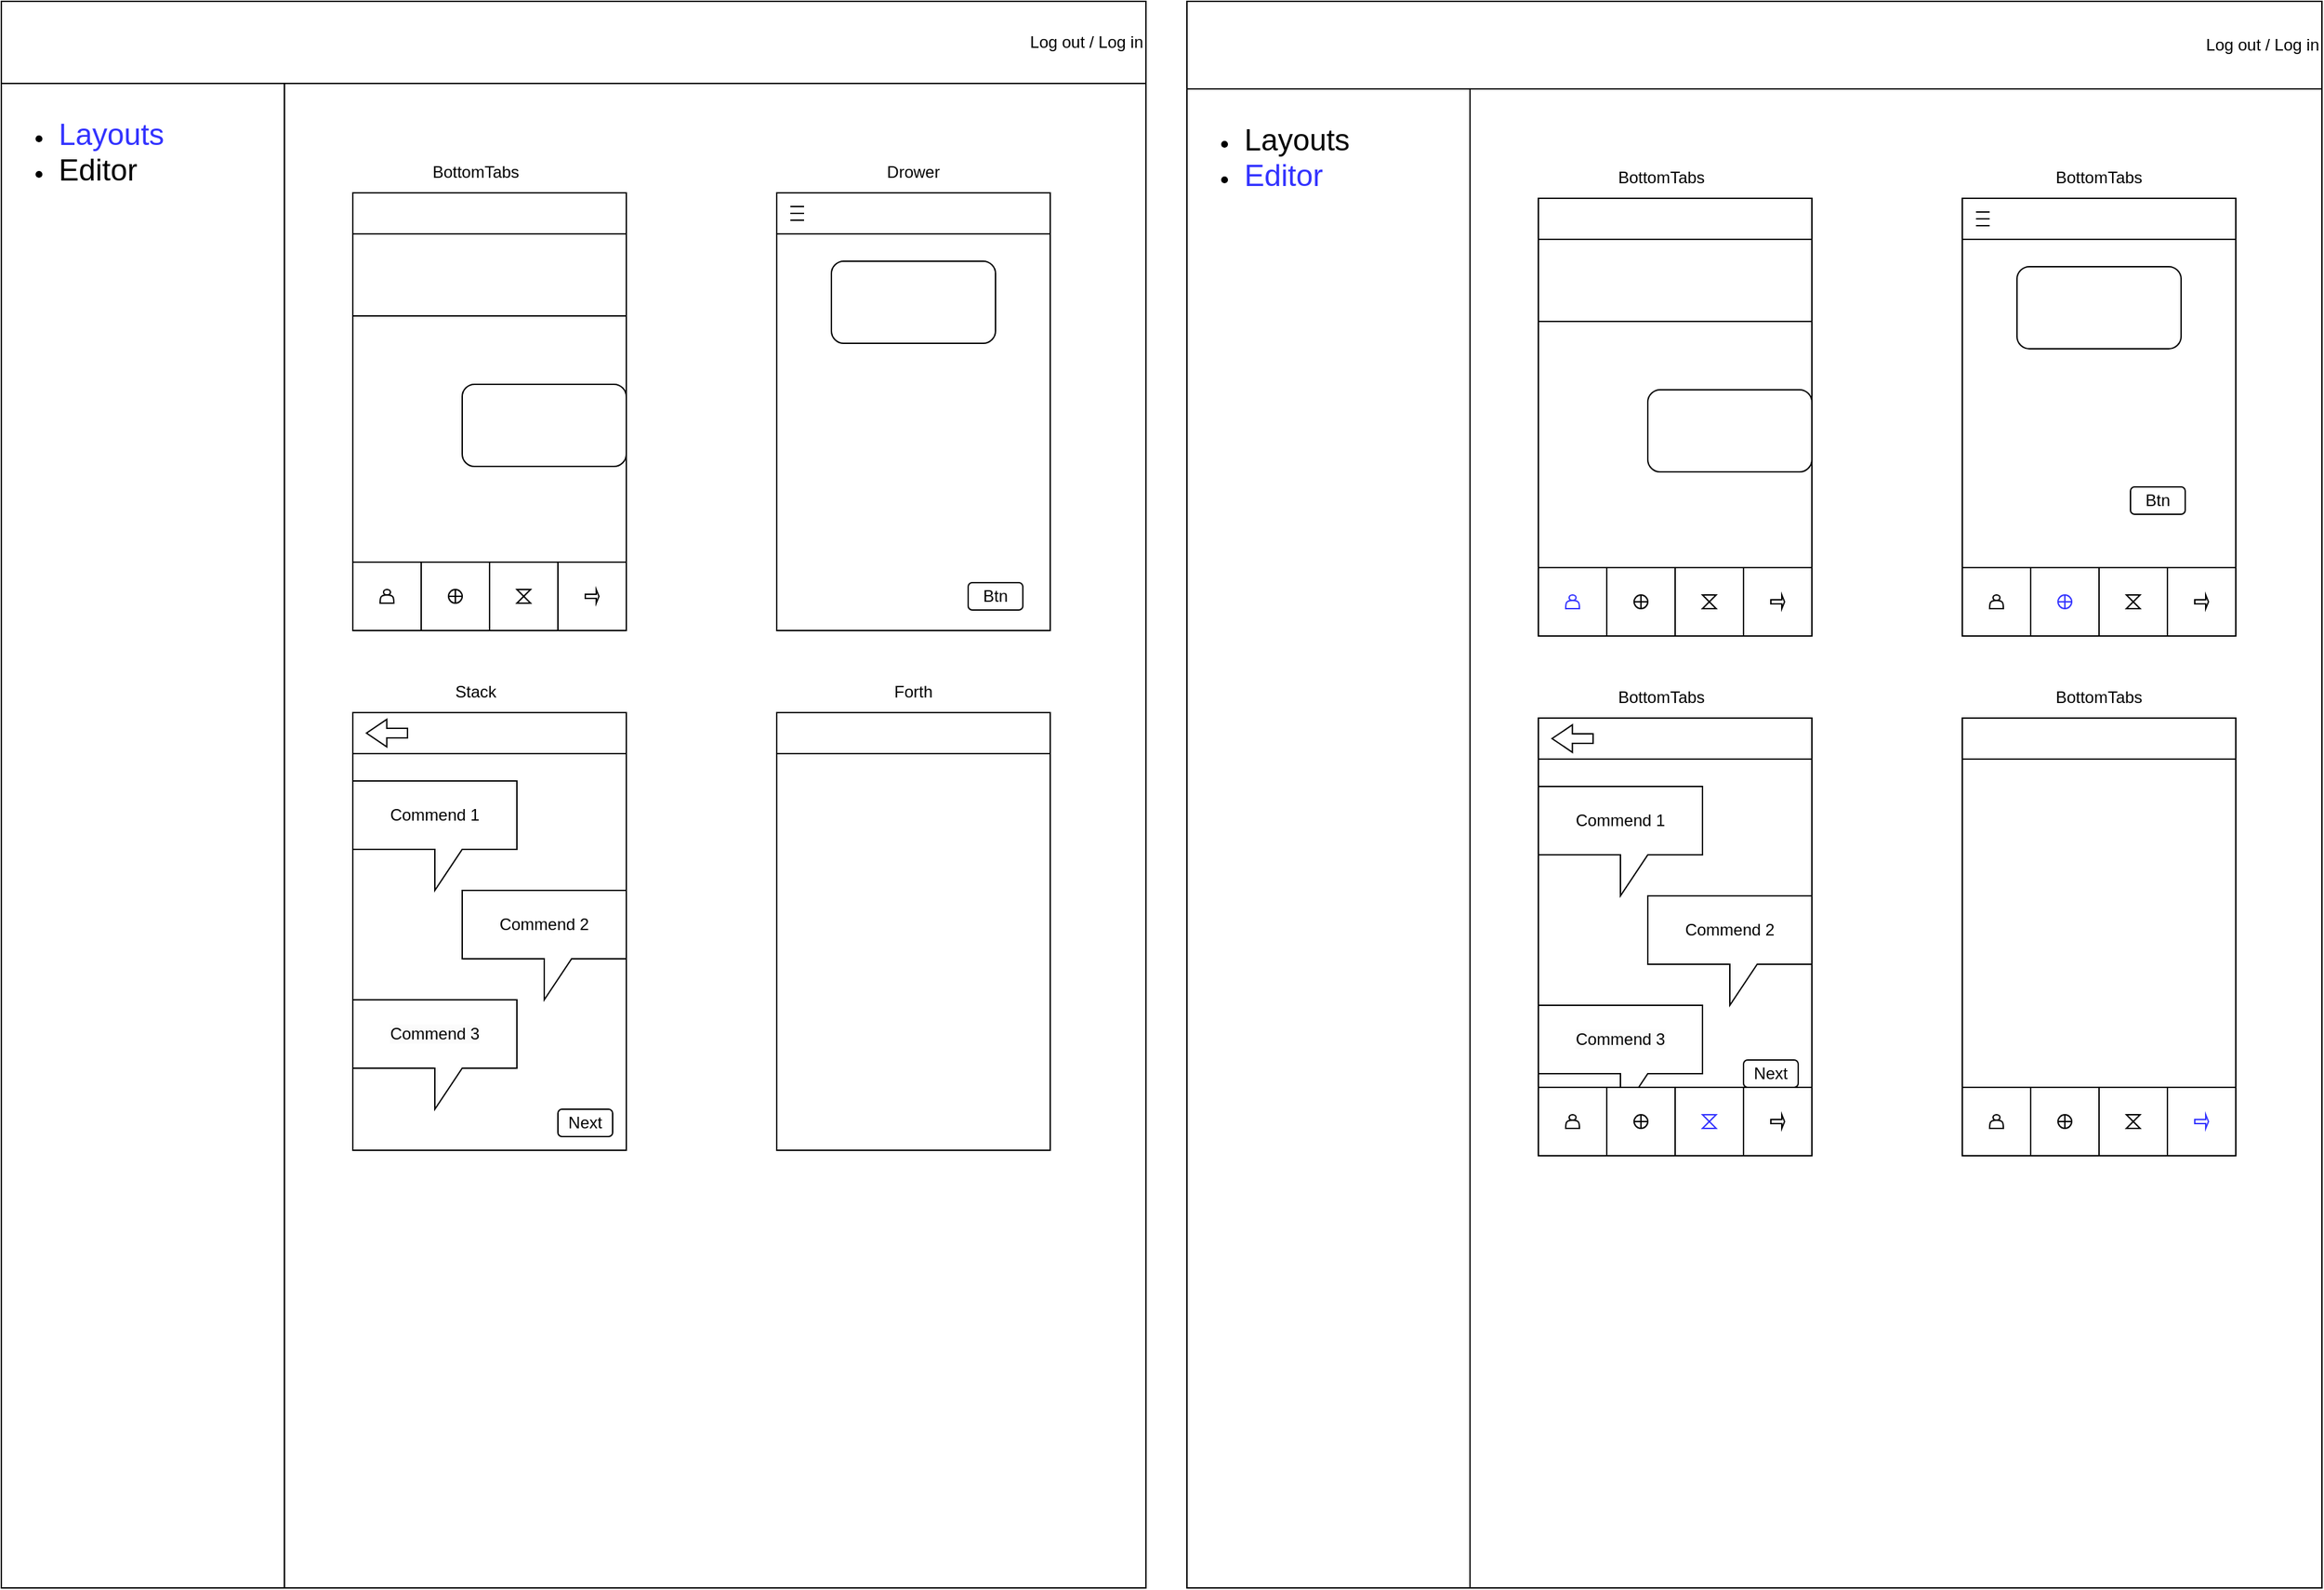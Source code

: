 <mxfile version="21.2.1" type="github">
  <diagram name="Страница 1" id="eIvOpr-eTh3H-kMk9N8D">
    <mxGraphModel dx="3202" dy="1578" grid="1" gridSize="10" guides="1" tooltips="1" connect="1" arrows="1" fold="1" page="1" pageScale="1" pageWidth="827" pageHeight="1169" math="0" shadow="0">
      <root>
        <mxCell id="0" />
        <mxCell id="1" parent="0" />
        <mxCell id="rHkCsvKUkDU7ZJES6vWU-122" value="" style="rounded=0;whiteSpace=wrap;html=1;" vertex="1" parent="1">
          <mxGeometry x="-820" width="830" height="1160" as="geometry" />
        </mxCell>
        <mxCell id="rHkCsvKUkDU7ZJES6vWU-121" value="" style="rounded=0;whiteSpace=wrap;html=1;" vertex="1" parent="1">
          <mxGeometry x="40" width="830" height="1160" as="geometry" />
        </mxCell>
        <mxCell id="rHkCsvKUkDU7ZJES6vWU-1" value="Log out / Log in" style="rounded=0;whiteSpace=wrap;html=1;align=right;" vertex="1" parent="1">
          <mxGeometry x="-827" width="837" height="60" as="geometry" />
        </mxCell>
        <mxCell id="rHkCsvKUkDU7ZJES6vWU-7" value="&lt;h2&gt;&lt;ul&gt;&lt;li&gt;&lt;span style=&quot;background-color: initial; font-weight: normal;&quot;&gt;&lt;font color=&quot;#3333ff&quot; style=&quot;font-size: 22px;&quot;&gt;Layouts&lt;/font&gt;&lt;/span&gt;&lt;/li&gt;&lt;li&gt;&lt;span style=&quot;background-color: initial; font-weight: normal;&quot;&gt;&lt;font style=&quot;font-size: 22px;&quot;&gt;Editor&lt;/font&gt;&lt;/span&gt;&lt;/li&gt;&lt;/ul&gt;&lt;/h2&gt;" style="rounded=0;whiteSpace=wrap;html=1;align=left;verticalAlign=top;" vertex="1" parent="1">
          <mxGeometry x="-827" y="60" width="207" height="1100" as="geometry" />
        </mxCell>
        <mxCell id="rHkCsvKUkDU7ZJES6vWU-8" value="" style="rounded=0;whiteSpace=wrap;html=1;" vertex="1" parent="1">
          <mxGeometry x="-570" y="140" width="200" height="320" as="geometry" />
        </mxCell>
        <mxCell id="rHkCsvKUkDU7ZJES6vWU-9" value="" style="rounded=0;whiteSpace=wrap;html=1;" vertex="1" parent="1">
          <mxGeometry x="-260" y="140" width="200" height="320" as="geometry" />
        </mxCell>
        <mxCell id="rHkCsvKUkDU7ZJES6vWU-10" value="" style="rounded=0;whiteSpace=wrap;html=1;" vertex="1" parent="1">
          <mxGeometry x="-570" y="520" width="200" height="320" as="geometry" />
        </mxCell>
        <mxCell id="rHkCsvKUkDU7ZJES6vWU-11" value="" style="rounded=0;whiteSpace=wrap;html=1;" vertex="1" parent="1">
          <mxGeometry x="-260" y="520" width="200" height="320" as="geometry" />
        </mxCell>
        <mxCell id="rHkCsvKUkDU7ZJES6vWU-12" value="" style="rounded=0;whiteSpace=wrap;html=1;" vertex="1" parent="1">
          <mxGeometry x="-570" y="410" width="200" height="50" as="geometry" />
        </mxCell>
        <mxCell id="rHkCsvKUkDU7ZJES6vWU-13" value="" style="endArrow=none;html=1;rounded=0;entryX=0.25;entryY=0;entryDx=0;entryDy=0;exitX=0.25;exitY=1;exitDx=0;exitDy=0;" edge="1" parent="1" source="rHkCsvKUkDU7ZJES6vWU-12" target="rHkCsvKUkDU7ZJES6vWU-12">
          <mxGeometry width="50" height="50" relative="1" as="geometry">
            <mxPoint x="-190" y="670" as="sourcePoint" />
            <mxPoint x="-140" y="620" as="targetPoint" />
          </mxGeometry>
        </mxCell>
        <mxCell id="rHkCsvKUkDU7ZJES6vWU-14" value="" style="endArrow=none;html=1;rounded=0;entryX=0.5;entryY=0;entryDx=0;entryDy=0;exitX=0.5;exitY=1;exitDx=0;exitDy=0;" edge="1" parent="1" source="rHkCsvKUkDU7ZJES6vWU-12" target="rHkCsvKUkDU7ZJES6vWU-12">
          <mxGeometry width="50" height="50" relative="1" as="geometry">
            <mxPoint x="-510" y="470" as="sourcePoint" />
            <mxPoint x="-510" y="410" as="targetPoint" />
          </mxGeometry>
        </mxCell>
        <mxCell id="rHkCsvKUkDU7ZJES6vWU-15" value="" style="endArrow=none;html=1;rounded=0;entryX=0.75;entryY=0;entryDx=0;entryDy=0;exitX=0.75;exitY=1;exitDx=0;exitDy=0;" edge="1" parent="1" source="rHkCsvKUkDU7ZJES6vWU-12" target="rHkCsvKUkDU7ZJES6vWU-12">
          <mxGeometry width="50" height="50" relative="1" as="geometry">
            <mxPoint x="-500" y="480" as="sourcePoint" />
            <mxPoint x="-500" y="420" as="targetPoint" />
          </mxGeometry>
        </mxCell>
        <mxCell id="rHkCsvKUkDU7ZJES6vWU-16" value="" style="rounded=0;whiteSpace=wrap;html=1;" vertex="1" parent="1">
          <mxGeometry x="-570" y="170" width="200" height="60" as="geometry" />
        </mxCell>
        <mxCell id="rHkCsvKUkDU7ZJES6vWU-17" value="" style="rounded=1;whiteSpace=wrap;html=1;" vertex="1" parent="1">
          <mxGeometry x="-490" y="280" width="120" height="60" as="geometry" />
        </mxCell>
        <mxCell id="rHkCsvKUkDU7ZJES6vWU-18" value="BottomTabs" style="text;html=1;strokeColor=none;fillColor=none;align=center;verticalAlign=middle;whiteSpace=wrap;rounded=0;" vertex="1" parent="1">
          <mxGeometry x="-510" y="110" width="60" height="30" as="geometry" />
        </mxCell>
        <mxCell id="rHkCsvKUkDU7ZJES6vWU-19" value="Stack" style="text;html=1;strokeColor=none;fillColor=none;align=center;verticalAlign=middle;whiteSpace=wrap;rounded=0;" vertex="1" parent="1">
          <mxGeometry x="-510" y="490" width="60" height="30" as="geometry" />
        </mxCell>
        <mxCell id="rHkCsvKUkDU7ZJES6vWU-20" value="Forth" style="text;html=1;strokeColor=none;fillColor=none;align=center;verticalAlign=middle;whiteSpace=wrap;rounded=0;" vertex="1" parent="1">
          <mxGeometry x="-190" y="490" width="60" height="30" as="geometry" />
        </mxCell>
        <mxCell id="rHkCsvKUkDU7ZJES6vWU-21" value="Drower" style="text;html=1;strokeColor=none;fillColor=none;align=center;verticalAlign=middle;whiteSpace=wrap;rounded=0;" vertex="1" parent="1">
          <mxGeometry x="-190" y="110" width="60" height="30" as="geometry" />
        </mxCell>
        <mxCell id="rHkCsvKUkDU7ZJES6vWU-24" value="" style="rounded=0;whiteSpace=wrap;html=1;" vertex="1" parent="1">
          <mxGeometry x="-260" y="140" width="200" height="30" as="geometry" />
        </mxCell>
        <mxCell id="rHkCsvKUkDU7ZJES6vWU-25" value="" style="endArrow=none;html=1;rounded=0;entryX=0.1;entryY=0.5;entryDx=0;entryDy=0;entryPerimeter=0;" edge="1" parent="1" target="rHkCsvKUkDU7ZJES6vWU-24">
          <mxGeometry width="50" height="50" relative="1" as="geometry">
            <mxPoint x="-250" y="155" as="sourcePoint" />
            <mxPoint x="-140" y="520" as="targetPoint" />
          </mxGeometry>
        </mxCell>
        <mxCell id="rHkCsvKUkDU7ZJES6vWU-26" value="" style="endArrow=none;html=1;rounded=0;" edge="1" parent="1">
          <mxGeometry width="50" height="50" relative="1" as="geometry">
            <mxPoint x="-250" y="160" as="sourcePoint" />
            <mxPoint x="-240" y="160" as="targetPoint" />
          </mxGeometry>
        </mxCell>
        <mxCell id="rHkCsvKUkDU7ZJES6vWU-28" value="" style="endArrow=none;html=1;rounded=0;entryX=0.1;entryY=0.333;entryDx=0;entryDy=0;entryPerimeter=0;" edge="1" parent="1" target="rHkCsvKUkDU7ZJES6vWU-24">
          <mxGeometry width="50" height="50" relative="1" as="geometry">
            <mxPoint x="-250" y="150" as="sourcePoint" />
            <mxPoint x="-230" y="165" as="targetPoint" />
          </mxGeometry>
        </mxCell>
        <mxCell id="rHkCsvKUkDU7ZJES6vWU-31" value="" style="rounded=0;whiteSpace=wrap;html=1;" vertex="1" parent="1">
          <mxGeometry x="-570" y="520" width="200" height="30" as="geometry" />
        </mxCell>
        <mxCell id="rHkCsvKUkDU7ZJES6vWU-32" value="" style="rounded=0;whiteSpace=wrap;html=1;" vertex="1" parent="1">
          <mxGeometry x="-260" y="520" width="200" height="30" as="geometry" />
        </mxCell>
        <mxCell id="rHkCsvKUkDU7ZJES6vWU-33" value="" style="rounded=1;whiteSpace=wrap;html=1;" vertex="1" parent="1">
          <mxGeometry x="-220" y="190" width="120" height="60" as="geometry" />
        </mxCell>
        <mxCell id="rHkCsvKUkDU7ZJES6vWU-35" value="" style="rounded=1;whiteSpace=wrap;html=1;" vertex="1" parent="1">
          <mxGeometry x="-120" y="425" width="40" height="20" as="geometry" />
        </mxCell>
        <mxCell id="rHkCsvKUkDU7ZJES6vWU-36" value="Btn" style="text;html=1;strokeColor=none;fillColor=none;align=center;verticalAlign=middle;whiteSpace=wrap;rounded=0;" vertex="1" parent="1">
          <mxGeometry x="-130" y="420" width="60" height="30" as="geometry" />
        </mxCell>
        <mxCell id="rHkCsvKUkDU7ZJES6vWU-38" value="" style="shape=actor;whiteSpace=wrap;html=1;" vertex="1" parent="1">
          <mxGeometry x="-550" y="430" width="10" height="10" as="geometry" />
        </mxCell>
        <mxCell id="rHkCsvKUkDU7ZJES6vWU-39" value="" style="shape=orEllipse;perimeter=ellipsePerimeter;whiteSpace=wrap;html=1;backgroundOutline=1;" vertex="1" parent="1">
          <mxGeometry x="-500" y="430" width="10" height="10" as="geometry" />
        </mxCell>
        <mxCell id="rHkCsvKUkDU7ZJES6vWU-40" value="" style="shape=collate;whiteSpace=wrap;html=1;" vertex="1" parent="1">
          <mxGeometry x="-450" y="430" width="10" height="10" as="geometry" />
        </mxCell>
        <mxCell id="rHkCsvKUkDU7ZJES6vWU-41" value="" style="shape=singleArrow;whiteSpace=wrap;html=1;" vertex="1" parent="1">
          <mxGeometry x="-400" y="430" width="10" height="10" as="geometry" />
        </mxCell>
        <mxCell id="rHkCsvKUkDU7ZJES6vWU-46" value="Commend 2" style="shape=callout;whiteSpace=wrap;html=1;perimeter=calloutPerimeter;" vertex="1" parent="1">
          <mxGeometry x="-490" y="650" width="120" height="80" as="geometry" />
        </mxCell>
        <mxCell id="rHkCsvKUkDU7ZJES6vWU-47" value="Commend 1" style="shape=callout;whiteSpace=wrap;html=1;perimeter=calloutPerimeter;" vertex="1" parent="1">
          <mxGeometry x="-570" y="570" width="120" height="80" as="geometry" />
        </mxCell>
        <mxCell id="rHkCsvKUkDU7ZJES6vWU-48" value="&lt;span style=&quot;color: rgb(0, 0, 0); font-family: Helvetica; font-size: 12px; font-style: normal; font-variant-ligatures: normal; font-variant-caps: normal; font-weight: 400; letter-spacing: normal; orphans: 2; text-align: center; text-indent: 0px; text-transform: none; widows: 2; word-spacing: 0px; -webkit-text-stroke-width: 0px; background-color: rgb(251, 251, 251); text-decoration-thickness: initial; text-decoration-style: initial; text-decoration-color: initial; float: none; display: inline !important;&quot;&gt;Commend 3&lt;/span&gt;" style="shape=callout;whiteSpace=wrap;html=1;perimeter=calloutPerimeter;" vertex="1" parent="1">
          <mxGeometry x="-570" y="730" width="120" height="80" as="geometry" />
        </mxCell>
        <mxCell id="rHkCsvKUkDU7ZJES6vWU-49" value="" style="html=1;shadow=0;dashed=0;align=center;verticalAlign=middle;shape=mxgraph.arrows2.arrow;dy=0.65;dx=14.84;flipH=1;notch=0;" vertex="1" parent="1">
          <mxGeometry x="-560" y="525" width="30" height="20" as="geometry" />
        </mxCell>
        <mxCell id="rHkCsvKUkDU7ZJES6vWU-51" value="Next" style="rounded=1;whiteSpace=wrap;html=1;" vertex="1" parent="1">
          <mxGeometry x="-420" y="810" width="40" height="20" as="geometry" />
        </mxCell>
        <mxCell id="rHkCsvKUkDU7ZJES6vWU-52" value="Log out / Log in" style="rounded=0;whiteSpace=wrap;html=1;align=right;" vertex="1" parent="1">
          <mxGeometry x="40" width="830" height="64" as="geometry" />
        </mxCell>
        <mxCell id="rHkCsvKUkDU7ZJES6vWU-53" value="&lt;h2&gt;&lt;ul&gt;&lt;li&gt;&lt;span style=&quot;background-color: initial; font-weight: normal;&quot;&gt;&lt;font style=&quot;font-size: 22px;&quot;&gt;Layouts&lt;/font&gt;&lt;/span&gt;&lt;/li&gt;&lt;li&gt;&lt;span style=&quot;background-color: initial; font-weight: normal;&quot;&gt;&lt;font color=&quot;#3333ff&quot; style=&quot;font-size: 22px;&quot;&gt;Editor&lt;/font&gt;&lt;/span&gt;&lt;/li&gt;&lt;/ul&gt;&lt;/h2&gt;" style="rounded=0;whiteSpace=wrap;html=1;align=left;verticalAlign=top;" vertex="1" parent="1">
          <mxGeometry x="40" y="64" width="207" height="1096" as="geometry" />
        </mxCell>
        <mxCell id="rHkCsvKUkDU7ZJES6vWU-54" value="" style="rounded=0;whiteSpace=wrap;html=1;" vertex="1" parent="1">
          <mxGeometry x="297" y="144" width="200" height="320" as="geometry" />
        </mxCell>
        <mxCell id="rHkCsvKUkDU7ZJES6vWU-55" value="" style="rounded=0;whiteSpace=wrap;html=1;" vertex="1" parent="1">
          <mxGeometry x="607" y="144" width="200" height="320" as="geometry" />
        </mxCell>
        <mxCell id="rHkCsvKUkDU7ZJES6vWU-56" value="" style="rounded=0;whiteSpace=wrap;html=1;" vertex="1" parent="1">
          <mxGeometry x="297" y="524" width="200" height="320" as="geometry" />
        </mxCell>
        <mxCell id="rHkCsvKUkDU7ZJES6vWU-57" value="" style="rounded=0;whiteSpace=wrap;html=1;" vertex="1" parent="1">
          <mxGeometry x="607" y="524" width="200" height="320" as="geometry" />
        </mxCell>
        <mxCell id="rHkCsvKUkDU7ZJES6vWU-58" value="" style="rounded=0;whiteSpace=wrap;html=1;" vertex="1" parent="1">
          <mxGeometry x="297" y="414" width="200" height="50" as="geometry" />
        </mxCell>
        <mxCell id="rHkCsvKUkDU7ZJES6vWU-59" value="" style="endArrow=none;html=1;rounded=0;entryX=0.25;entryY=0;entryDx=0;entryDy=0;exitX=0.25;exitY=1;exitDx=0;exitDy=0;" edge="1" parent="1" source="rHkCsvKUkDU7ZJES6vWU-58" target="rHkCsvKUkDU7ZJES6vWU-58">
          <mxGeometry width="50" height="50" relative="1" as="geometry">
            <mxPoint x="677" y="674" as="sourcePoint" />
            <mxPoint x="727" y="624" as="targetPoint" />
          </mxGeometry>
        </mxCell>
        <mxCell id="rHkCsvKUkDU7ZJES6vWU-60" value="" style="endArrow=none;html=1;rounded=0;entryX=0.5;entryY=0;entryDx=0;entryDy=0;exitX=0.5;exitY=1;exitDx=0;exitDy=0;" edge="1" parent="1" source="rHkCsvKUkDU7ZJES6vWU-58" target="rHkCsvKUkDU7ZJES6vWU-58">
          <mxGeometry width="50" height="50" relative="1" as="geometry">
            <mxPoint x="357" y="474" as="sourcePoint" />
            <mxPoint x="357" y="414" as="targetPoint" />
          </mxGeometry>
        </mxCell>
        <mxCell id="rHkCsvKUkDU7ZJES6vWU-61" value="" style="endArrow=none;html=1;rounded=0;entryX=0.75;entryY=0;entryDx=0;entryDy=0;exitX=0.75;exitY=1;exitDx=0;exitDy=0;" edge="1" parent="1" source="rHkCsvKUkDU7ZJES6vWU-58" target="rHkCsvKUkDU7ZJES6vWU-58">
          <mxGeometry width="50" height="50" relative="1" as="geometry">
            <mxPoint x="367" y="484" as="sourcePoint" />
            <mxPoint x="367" y="424" as="targetPoint" />
          </mxGeometry>
        </mxCell>
        <mxCell id="rHkCsvKUkDU7ZJES6vWU-62" value="" style="rounded=0;whiteSpace=wrap;html=1;" vertex="1" parent="1">
          <mxGeometry x="297" y="174" width="200" height="60" as="geometry" />
        </mxCell>
        <mxCell id="rHkCsvKUkDU7ZJES6vWU-63" value="" style="rounded=1;whiteSpace=wrap;html=1;" vertex="1" parent="1">
          <mxGeometry x="377" y="284" width="120" height="60" as="geometry" />
        </mxCell>
        <mxCell id="rHkCsvKUkDU7ZJES6vWU-64" value="BottomTabs" style="text;html=1;strokeColor=none;fillColor=none;align=center;verticalAlign=middle;whiteSpace=wrap;rounded=0;" vertex="1" parent="1">
          <mxGeometry x="357" y="114" width="60" height="30" as="geometry" />
        </mxCell>
        <mxCell id="rHkCsvKUkDU7ZJES6vWU-65" value="BottomTabs" style="text;html=1;strokeColor=none;fillColor=none;align=center;verticalAlign=middle;whiteSpace=wrap;rounded=0;" vertex="1" parent="1">
          <mxGeometry x="357" y="494" width="60" height="30" as="geometry" />
        </mxCell>
        <mxCell id="rHkCsvKUkDU7ZJES6vWU-66" value="BottomTabs" style="text;html=1;strokeColor=none;fillColor=none;align=center;verticalAlign=middle;whiteSpace=wrap;rounded=0;" vertex="1" parent="1">
          <mxGeometry x="677" y="494" width="60" height="30" as="geometry" />
        </mxCell>
        <mxCell id="rHkCsvKUkDU7ZJES6vWU-67" value="BottomTabs" style="text;html=1;strokeColor=none;fillColor=none;align=center;verticalAlign=middle;whiteSpace=wrap;rounded=0;" vertex="1" parent="1">
          <mxGeometry x="677" y="114" width="60" height="30" as="geometry" />
        </mxCell>
        <mxCell id="rHkCsvKUkDU7ZJES6vWU-68" value="" style="rounded=0;whiteSpace=wrap;html=1;" vertex="1" parent="1">
          <mxGeometry x="607" y="144" width="200" height="30" as="geometry" />
        </mxCell>
        <mxCell id="rHkCsvKUkDU7ZJES6vWU-69" value="" style="endArrow=none;html=1;rounded=0;entryX=0.1;entryY=0.5;entryDx=0;entryDy=0;entryPerimeter=0;" edge="1" parent="1" target="rHkCsvKUkDU7ZJES6vWU-68">
          <mxGeometry width="50" height="50" relative="1" as="geometry">
            <mxPoint x="617" y="159" as="sourcePoint" />
            <mxPoint x="727" y="524" as="targetPoint" />
          </mxGeometry>
        </mxCell>
        <mxCell id="rHkCsvKUkDU7ZJES6vWU-70" value="" style="endArrow=none;html=1;rounded=0;" edge="1" parent="1">
          <mxGeometry width="50" height="50" relative="1" as="geometry">
            <mxPoint x="617" y="164" as="sourcePoint" />
            <mxPoint x="627" y="164" as="targetPoint" />
          </mxGeometry>
        </mxCell>
        <mxCell id="rHkCsvKUkDU7ZJES6vWU-71" value="" style="endArrow=none;html=1;rounded=0;entryX=0.1;entryY=0.333;entryDx=0;entryDy=0;entryPerimeter=0;" edge="1" parent="1" target="rHkCsvKUkDU7ZJES6vWU-68">
          <mxGeometry width="50" height="50" relative="1" as="geometry">
            <mxPoint x="617" y="154" as="sourcePoint" />
            <mxPoint x="637" y="169" as="targetPoint" />
          </mxGeometry>
        </mxCell>
        <mxCell id="rHkCsvKUkDU7ZJES6vWU-72" value="" style="rounded=0;whiteSpace=wrap;html=1;" vertex="1" parent="1">
          <mxGeometry x="297" y="524" width="200" height="30" as="geometry" />
        </mxCell>
        <mxCell id="rHkCsvKUkDU7ZJES6vWU-73" value="" style="rounded=0;whiteSpace=wrap;html=1;" vertex="1" parent="1">
          <mxGeometry x="607" y="524" width="200" height="30" as="geometry" />
        </mxCell>
        <mxCell id="rHkCsvKUkDU7ZJES6vWU-74" value="" style="rounded=1;whiteSpace=wrap;html=1;" vertex="1" parent="1">
          <mxGeometry x="647" y="194" width="120" height="60" as="geometry" />
        </mxCell>
        <mxCell id="rHkCsvKUkDU7ZJES6vWU-75" value="" style="rounded=1;whiteSpace=wrap;html=1;" vertex="1" parent="1">
          <mxGeometry x="730" y="355" width="40" height="20" as="geometry" />
        </mxCell>
        <mxCell id="rHkCsvKUkDU7ZJES6vWU-76" value="Btn" style="text;html=1;strokeColor=none;fillColor=none;align=center;verticalAlign=middle;whiteSpace=wrap;rounded=0;" vertex="1" parent="1">
          <mxGeometry x="720" y="350" width="60" height="30" as="geometry" />
        </mxCell>
        <mxCell id="rHkCsvKUkDU7ZJES6vWU-77" value="" style="shape=actor;whiteSpace=wrap;html=1;strokeColor=#3333FF;" vertex="1" parent="1">
          <mxGeometry x="317" y="434" width="10" height="10" as="geometry" />
        </mxCell>
        <mxCell id="rHkCsvKUkDU7ZJES6vWU-78" value="" style="shape=orEllipse;perimeter=ellipsePerimeter;whiteSpace=wrap;html=1;backgroundOutline=1;" vertex="1" parent="1">
          <mxGeometry x="367" y="434" width="10" height="10" as="geometry" />
        </mxCell>
        <mxCell id="rHkCsvKUkDU7ZJES6vWU-79" value="" style="shape=collate;whiteSpace=wrap;html=1;" vertex="1" parent="1">
          <mxGeometry x="417" y="434" width="10" height="10" as="geometry" />
        </mxCell>
        <mxCell id="rHkCsvKUkDU7ZJES6vWU-80" value="" style="shape=singleArrow;whiteSpace=wrap;html=1;" vertex="1" parent="1">
          <mxGeometry x="467" y="434" width="10" height="10" as="geometry" />
        </mxCell>
        <mxCell id="rHkCsvKUkDU7ZJES6vWU-81" value="Commend 2" style="shape=callout;whiteSpace=wrap;html=1;perimeter=calloutPerimeter;" vertex="1" parent="1">
          <mxGeometry x="377" y="654" width="120" height="80" as="geometry" />
        </mxCell>
        <mxCell id="rHkCsvKUkDU7ZJES6vWU-82" value="Commend 1" style="shape=callout;whiteSpace=wrap;html=1;perimeter=calloutPerimeter;" vertex="1" parent="1">
          <mxGeometry x="297" y="574" width="120" height="80" as="geometry" />
        </mxCell>
        <mxCell id="rHkCsvKUkDU7ZJES6vWU-83" value="&lt;span style=&quot;color: rgb(0, 0, 0); font-family: Helvetica; font-size: 12px; font-style: normal; font-variant-ligatures: normal; font-variant-caps: normal; font-weight: 400; letter-spacing: normal; orphans: 2; text-align: center; text-indent: 0px; text-transform: none; widows: 2; word-spacing: 0px; -webkit-text-stroke-width: 0px; background-color: rgb(251, 251, 251); text-decoration-thickness: initial; text-decoration-style: initial; text-decoration-color: initial; float: none; display: inline !important;&quot;&gt;Commend 3&lt;/span&gt;" style="shape=callout;whiteSpace=wrap;html=1;perimeter=calloutPerimeter;" vertex="1" parent="1">
          <mxGeometry x="297" y="734" width="120" height="80" as="geometry" />
        </mxCell>
        <mxCell id="rHkCsvKUkDU7ZJES6vWU-84" value="" style="html=1;shadow=0;dashed=0;align=center;verticalAlign=middle;shape=mxgraph.arrows2.arrow;dy=0.65;dx=14.84;flipH=1;notch=0;" vertex="1" parent="1">
          <mxGeometry x="307" y="529" width="30" height="20" as="geometry" />
        </mxCell>
        <mxCell id="rHkCsvKUkDU7ZJES6vWU-85" value="Next" style="rounded=1;whiteSpace=wrap;html=1;" vertex="1" parent="1">
          <mxGeometry x="447" y="774" width="40" height="20" as="geometry" />
        </mxCell>
        <mxCell id="rHkCsvKUkDU7ZJES6vWU-94" value="" style="rounded=0;whiteSpace=wrap;html=1;" vertex="1" parent="1">
          <mxGeometry x="607" y="414" width="200" height="50" as="geometry" />
        </mxCell>
        <mxCell id="rHkCsvKUkDU7ZJES6vWU-95" value="" style="endArrow=none;html=1;rounded=0;entryX=0.25;entryY=0;entryDx=0;entryDy=0;exitX=0.25;exitY=1;exitDx=0;exitDy=0;" edge="1" parent="1" source="rHkCsvKUkDU7ZJES6vWU-94" target="rHkCsvKUkDU7ZJES6vWU-94">
          <mxGeometry width="50" height="50" relative="1" as="geometry">
            <mxPoint x="987" y="674" as="sourcePoint" />
            <mxPoint x="1037" y="624" as="targetPoint" />
          </mxGeometry>
        </mxCell>
        <mxCell id="rHkCsvKUkDU7ZJES6vWU-96" value="" style="endArrow=none;html=1;rounded=0;entryX=0.5;entryY=0;entryDx=0;entryDy=0;exitX=0.5;exitY=1;exitDx=0;exitDy=0;" edge="1" parent="1" source="rHkCsvKUkDU7ZJES6vWU-94" target="rHkCsvKUkDU7ZJES6vWU-94">
          <mxGeometry width="50" height="50" relative="1" as="geometry">
            <mxPoint x="667" y="474" as="sourcePoint" />
            <mxPoint x="667" y="414" as="targetPoint" />
          </mxGeometry>
        </mxCell>
        <mxCell id="rHkCsvKUkDU7ZJES6vWU-97" value="" style="endArrow=none;html=1;rounded=0;entryX=0.75;entryY=0;entryDx=0;entryDy=0;exitX=0.75;exitY=1;exitDx=0;exitDy=0;" edge="1" parent="1" source="rHkCsvKUkDU7ZJES6vWU-94" target="rHkCsvKUkDU7ZJES6vWU-94">
          <mxGeometry width="50" height="50" relative="1" as="geometry">
            <mxPoint x="677" y="484" as="sourcePoint" />
            <mxPoint x="677" y="424" as="targetPoint" />
          </mxGeometry>
        </mxCell>
        <mxCell id="rHkCsvKUkDU7ZJES6vWU-98" value="" style="shape=actor;whiteSpace=wrap;html=1;" vertex="1" parent="1">
          <mxGeometry x="627" y="434" width="10" height="10" as="geometry" />
        </mxCell>
        <mxCell id="rHkCsvKUkDU7ZJES6vWU-99" value="" style="shape=orEllipse;perimeter=ellipsePerimeter;whiteSpace=wrap;html=1;backgroundOutline=1;strokeColor=#3333FF;" vertex="1" parent="1">
          <mxGeometry x="677" y="434" width="10" height="10" as="geometry" />
        </mxCell>
        <mxCell id="rHkCsvKUkDU7ZJES6vWU-100" value="" style="shape=collate;whiteSpace=wrap;html=1;" vertex="1" parent="1">
          <mxGeometry x="727" y="434" width="10" height="10" as="geometry" />
        </mxCell>
        <mxCell id="rHkCsvKUkDU7ZJES6vWU-101" value="" style="shape=singleArrow;whiteSpace=wrap;html=1;" vertex="1" parent="1">
          <mxGeometry x="777" y="434" width="10" height="10" as="geometry" />
        </mxCell>
        <mxCell id="rHkCsvKUkDU7ZJES6vWU-102" value="" style="rounded=0;whiteSpace=wrap;html=1;" vertex="1" parent="1">
          <mxGeometry x="297" y="794" width="200" height="50" as="geometry" />
        </mxCell>
        <mxCell id="rHkCsvKUkDU7ZJES6vWU-103" value="" style="endArrow=none;html=1;rounded=0;entryX=0.25;entryY=0;entryDx=0;entryDy=0;exitX=0.25;exitY=1;exitDx=0;exitDy=0;" edge="1" parent="1" source="rHkCsvKUkDU7ZJES6vWU-102" target="rHkCsvKUkDU7ZJES6vWU-102">
          <mxGeometry width="50" height="50" relative="1" as="geometry">
            <mxPoint x="677" y="1054" as="sourcePoint" />
            <mxPoint x="727" y="1004" as="targetPoint" />
          </mxGeometry>
        </mxCell>
        <mxCell id="rHkCsvKUkDU7ZJES6vWU-104" value="" style="endArrow=none;html=1;rounded=0;entryX=0.5;entryY=0;entryDx=0;entryDy=0;exitX=0.5;exitY=1;exitDx=0;exitDy=0;" edge="1" parent="1" source="rHkCsvKUkDU7ZJES6vWU-102" target="rHkCsvKUkDU7ZJES6vWU-102">
          <mxGeometry width="50" height="50" relative="1" as="geometry">
            <mxPoint x="357" y="854" as="sourcePoint" />
            <mxPoint x="357" y="794" as="targetPoint" />
          </mxGeometry>
        </mxCell>
        <mxCell id="rHkCsvKUkDU7ZJES6vWU-105" value="" style="endArrow=none;html=1;rounded=0;entryX=0.75;entryY=0;entryDx=0;entryDy=0;exitX=0.75;exitY=1;exitDx=0;exitDy=0;" edge="1" parent="1" source="rHkCsvKUkDU7ZJES6vWU-102" target="rHkCsvKUkDU7ZJES6vWU-102">
          <mxGeometry width="50" height="50" relative="1" as="geometry">
            <mxPoint x="367" y="864" as="sourcePoint" />
            <mxPoint x="367" y="804" as="targetPoint" />
          </mxGeometry>
        </mxCell>
        <mxCell id="rHkCsvKUkDU7ZJES6vWU-106" value="" style="shape=actor;whiteSpace=wrap;html=1;" vertex="1" parent="1">
          <mxGeometry x="317" y="814" width="10" height="10" as="geometry" />
        </mxCell>
        <mxCell id="rHkCsvKUkDU7ZJES6vWU-107" value="" style="shape=orEllipse;perimeter=ellipsePerimeter;whiteSpace=wrap;html=1;backgroundOutline=1;" vertex="1" parent="1">
          <mxGeometry x="367" y="814" width="10" height="10" as="geometry" />
        </mxCell>
        <mxCell id="rHkCsvKUkDU7ZJES6vWU-108" value="" style="shape=collate;whiteSpace=wrap;html=1;strokeColor=#3333FF;" vertex="1" parent="1">
          <mxGeometry x="417" y="814" width="10" height="10" as="geometry" />
        </mxCell>
        <mxCell id="rHkCsvKUkDU7ZJES6vWU-109" value="" style="shape=singleArrow;whiteSpace=wrap;html=1;" vertex="1" parent="1">
          <mxGeometry x="467" y="814" width="10" height="10" as="geometry" />
        </mxCell>
        <mxCell id="rHkCsvKUkDU7ZJES6vWU-110" value="" style="rounded=0;whiteSpace=wrap;html=1;" vertex="1" parent="1">
          <mxGeometry x="607" y="794" width="200" height="50" as="geometry" />
        </mxCell>
        <mxCell id="rHkCsvKUkDU7ZJES6vWU-111" value="" style="endArrow=none;html=1;rounded=0;entryX=0.25;entryY=0;entryDx=0;entryDy=0;exitX=0.25;exitY=1;exitDx=0;exitDy=0;" edge="1" parent="1" source="rHkCsvKUkDU7ZJES6vWU-110" target="rHkCsvKUkDU7ZJES6vWU-110">
          <mxGeometry width="50" height="50" relative="1" as="geometry">
            <mxPoint x="987" y="1054" as="sourcePoint" />
            <mxPoint x="1037" y="1004" as="targetPoint" />
          </mxGeometry>
        </mxCell>
        <mxCell id="rHkCsvKUkDU7ZJES6vWU-112" value="" style="endArrow=none;html=1;rounded=0;entryX=0.5;entryY=0;entryDx=0;entryDy=0;exitX=0.5;exitY=1;exitDx=0;exitDy=0;" edge="1" parent="1" source="rHkCsvKUkDU7ZJES6vWU-110" target="rHkCsvKUkDU7ZJES6vWU-110">
          <mxGeometry width="50" height="50" relative="1" as="geometry">
            <mxPoint x="667" y="854" as="sourcePoint" />
            <mxPoint x="667" y="794" as="targetPoint" />
          </mxGeometry>
        </mxCell>
        <mxCell id="rHkCsvKUkDU7ZJES6vWU-113" value="" style="endArrow=none;html=1;rounded=0;entryX=0.75;entryY=0;entryDx=0;entryDy=0;exitX=0.75;exitY=1;exitDx=0;exitDy=0;" edge="1" parent="1" source="rHkCsvKUkDU7ZJES6vWU-110" target="rHkCsvKUkDU7ZJES6vWU-110">
          <mxGeometry width="50" height="50" relative="1" as="geometry">
            <mxPoint x="677" y="864" as="sourcePoint" />
            <mxPoint x="677" y="804" as="targetPoint" />
          </mxGeometry>
        </mxCell>
        <mxCell id="rHkCsvKUkDU7ZJES6vWU-114" value="" style="shape=actor;whiteSpace=wrap;html=1;" vertex="1" parent="1">
          <mxGeometry x="627" y="814" width="10" height="10" as="geometry" />
        </mxCell>
        <mxCell id="rHkCsvKUkDU7ZJES6vWU-115" value="" style="shape=orEllipse;perimeter=ellipsePerimeter;whiteSpace=wrap;html=1;backgroundOutline=1;" vertex="1" parent="1">
          <mxGeometry x="677" y="814" width="10" height="10" as="geometry" />
        </mxCell>
        <mxCell id="rHkCsvKUkDU7ZJES6vWU-116" value="" style="shape=collate;whiteSpace=wrap;html=1;" vertex="1" parent="1">
          <mxGeometry x="727" y="814" width="10" height="10" as="geometry" />
        </mxCell>
        <mxCell id="rHkCsvKUkDU7ZJES6vWU-117" value="" style="shape=singleArrow;whiteSpace=wrap;html=1;strokeColor=#3333FF;" vertex="1" parent="1">
          <mxGeometry x="777" y="814" width="10" height="10" as="geometry" />
        </mxCell>
      </root>
    </mxGraphModel>
  </diagram>
</mxfile>
